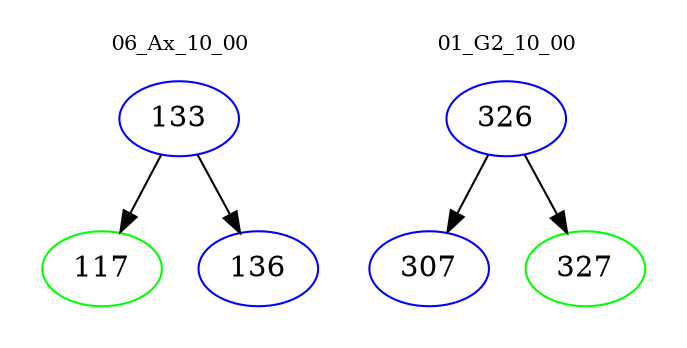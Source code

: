 digraph{
subgraph cluster_0 {
color = white
label = "06_Ax_10_00";
fontsize=10;
T0_133 [label="133", color="blue"]
T0_133 -> T0_117 [color="black"]
T0_117 [label="117", color="green"]
T0_133 -> T0_136 [color="black"]
T0_136 [label="136", color="blue"]
}
subgraph cluster_1 {
color = white
label = "01_G2_10_00";
fontsize=10;
T1_326 [label="326", color="blue"]
T1_326 -> T1_307 [color="black"]
T1_307 [label="307", color="blue"]
T1_326 -> T1_327 [color="black"]
T1_327 [label="327", color="green"]
}
}
